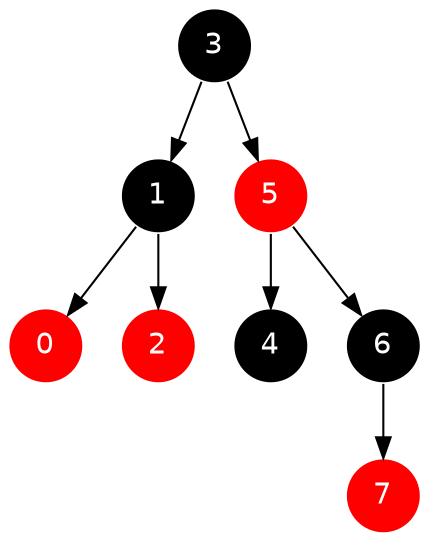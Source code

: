 digraph BST {
node [shape=circle, style=filled, color=white, fontname=Helvetica fontcolor=white]
edge [fontname=Helvetica]
node1[label = 3 color =white fillcolor=black style=filled ];
node1 -> node2 ;
node1 -> node3 ;
node2[label = 1 color =white fillcolor=black style=filled ];
node2 -> node4 ;
node2 -> node5 ;
node4[label = 0 color =white fillcolor=red style=filled ];
node5[label = 2 color =white fillcolor=red style=filled ];
node3[label = 5 color =white fillcolor=red style=filled ];
node3 -> node6 ;
node3 -> node7 ;
node6[label = 4 color =white fillcolor=black style=filled ];
node7[label = 6 color =white fillcolor=black style=filled ];
node7 -> node8 ;
node8[label = 7 color =white fillcolor=red style=filled ];
}
